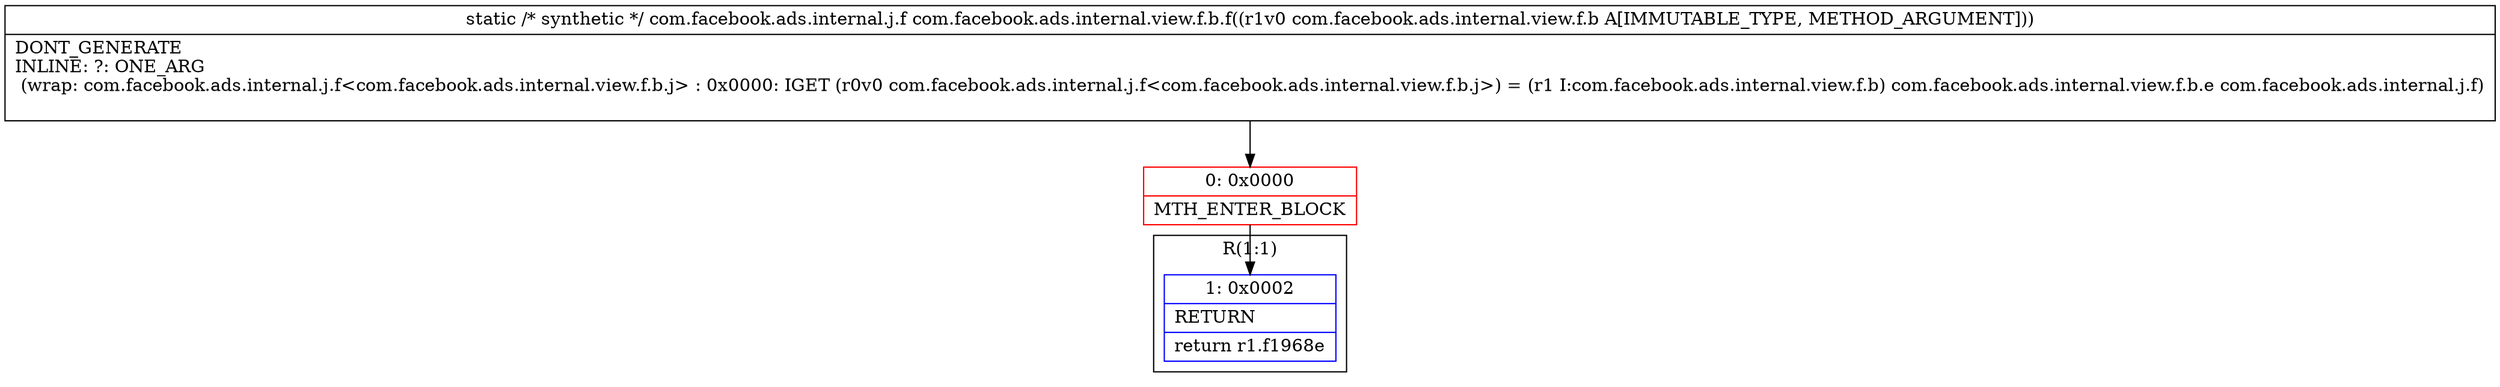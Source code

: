 digraph "CFG forcom.facebook.ads.internal.view.f.b.f(Lcom\/facebook\/ads\/internal\/view\/f\/b;)Lcom\/facebook\/ads\/internal\/j\/f;" {
subgraph cluster_Region_338073591 {
label = "R(1:1)";
node [shape=record,color=blue];
Node_1 [shape=record,label="{1\:\ 0x0002|RETURN\l|return r1.f1968e\l}"];
}
Node_0 [shape=record,color=red,label="{0\:\ 0x0000|MTH_ENTER_BLOCK\l}"];
MethodNode[shape=record,label="{static \/* synthetic *\/ com.facebook.ads.internal.j.f com.facebook.ads.internal.view.f.b.f((r1v0 com.facebook.ads.internal.view.f.b A[IMMUTABLE_TYPE, METHOD_ARGUMENT]))  | DONT_GENERATE\lINLINE: ?: ONE_ARG  \l  (wrap: com.facebook.ads.internal.j.f\<com.facebook.ads.internal.view.f.b.j\> : 0x0000: IGET  (r0v0 com.facebook.ads.internal.j.f\<com.facebook.ads.internal.view.f.b.j\>) = (r1 I:com.facebook.ads.internal.view.f.b) com.facebook.ads.internal.view.f.b.e com.facebook.ads.internal.j.f)\l\l}"];
MethodNode -> Node_0;
Node_0 -> Node_1;
}

